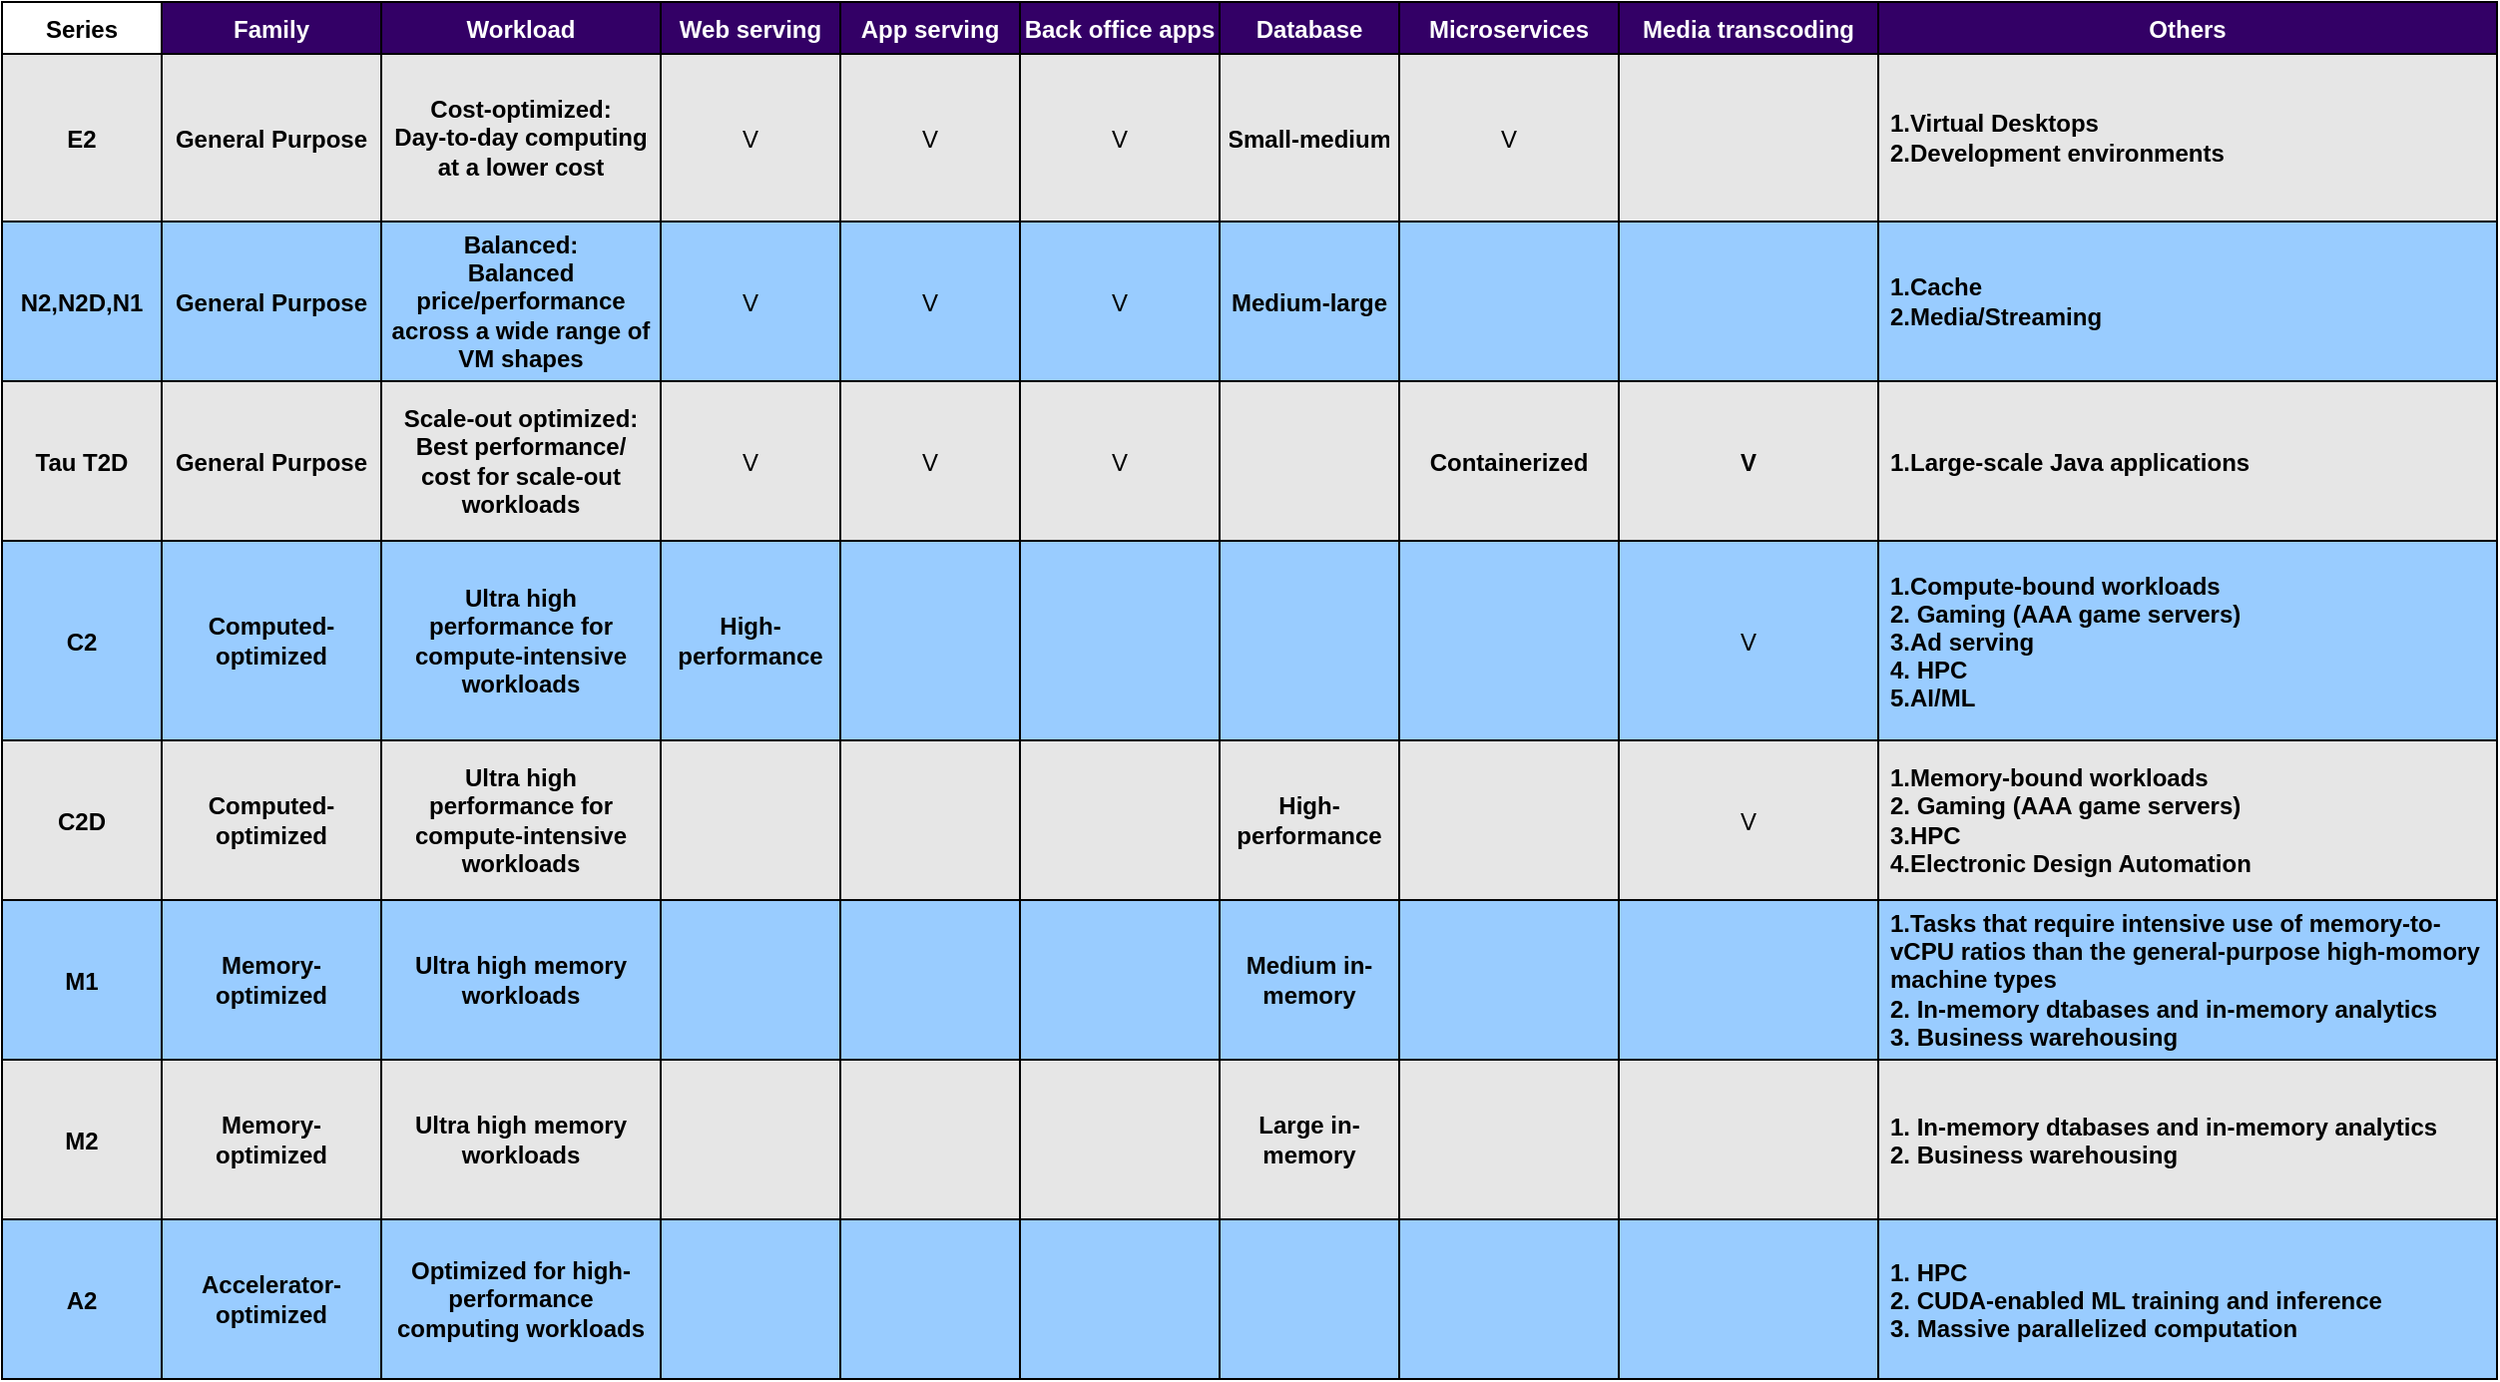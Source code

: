 <mxfile>
    <diagram id="9wvq5fsrduSl6sW0iOVs" name="Page-1">
        <mxGraphModel dx="1382" dy="917" grid="1" gridSize="10" guides="1" tooltips="1" connect="1" arrows="1" fold="1" page="1" pageScale="1" pageWidth="1200" pageHeight="1920" math="0" shadow="0">
            <root>
                <mxCell id="0"/>
                <mxCell id="1" parent="0"/>
                <mxCell id="2" value="Series" style="swimlane;fontStyle=1;childLayout=stackLayout;horizontal=1;startSize=26;fillColor=#FFFFFF;horizontalStack=0;resizeParent=1;resizeParentMax=0;resizeLast=0;collapsible=1;marginBottom=0;fontColor=#000000;strokeColor=#000000;" parent="1" vertex="1">
                    <mxGeometry x="110" y="190" width="80" height="690" as="geometry"/>
                </mxCell>
                <mxCell id="3" value="E2" style="text;strokeColor=#000000;fillColor=#E6E6E6;align=center;verticalAlign=middle;spacingLeft=4;spacingRight=4;overflow=hidden;rotatable=0;points=[[0,0.5],[1,0.5]];portConstraint=eastwest;fontColor=#000000;fontStyle=1" parent="2" vertex="1">
                    <mxGeometry y="26" width="80" height="84" as="geometry"/>
                </mxCell>
                <mxCell id="4" value="N2,N2D,N1" style="text;strokeColor=#000000;fillColor=#99CCFF;align=center;verticalAlign=middle;spacingLeft=4;spacingRight=4;overflow=hidden;rotatable=0;points=[[0,0.5],[1,0.5]];portConstraint=eastwest;fontColor=#000000;fontStyle=1" parent="2" vertex="1">
                    <mxGeometry y="110" width="80" height="80" as="geometry"/>
                </mxCell>
                <mxCell id="5" value="Tau T2D" style="text;strokeColor=#000000;fillColor=#E6E6E6;align=center;verticalAlign=middle;spacingLeft=4;spacingRight=4;overflow=hidden;rotatable=0;points=[[0,0.5],[1,0.5]];portConstraint=eastwest;fontColor=#000000;fontStyle=1" parent="2" vertex="1">
                    <mxGeometry y="190" width="80" height="80" as="geometry"/>
                </mxCell>
                <mxCell id="66" value="C2" style="text;strokeColor=#000000;fillColor=#99CCFF;align=center;verticalAlign=middle;spacingLeft=4;spacingRight=4;overflow=hidden;rotatable=0;points=[[0,0.5],[1,0.5]];portConstraint=eastwest;fontColor=#000000;fontStyle=1" vertex="1" parent="2">
                    <mxGeometry y="270" width="80" height="100" as="geometry"/>
                </mxCell>
                <mxCell id="67" value="C2D" style="text;strokeColor=#000000;fillColor=#E6E6E6;align=center;verticalAlign=middle;spacingLeft=4;spacingRight=4;overflow=hidden;rotatable=0;points=[[0,0.5],[1,0.5]];portConstraint=eastwest;fontColor=#000000;fontStyle=1" vertex="1" parent="2">
                    <mxGeometry y="370" width="80" height="80" as="geometry"/>
                </mxCell>
                <mxCell id="71" value="M1" style="text;strokeColor=#000000;fillColor=#99CCFF;align=center;verticalAlign=middle;spacingLeft=4;spacingRight=4;overflow=hidden;rotatable=0;points=[[0,0.5],[1,0.5]];portConstraint=eastwest;fontColor=#000000;fontStyle=1" vertex="1" parent="2">
                    <mxGeometry y="450" width="80" height="80" as="geometry"/>
                </mxCell>
                <mxCell id="70" value="M2" style="text;strokeColor=#000000;fillColor=#E6E6E6;align=center;verticalAlign=middle;spacingLeft=4;spacingRight=4;overflow=hidden;rotatable=0;points=[[0,0.5],[1,0.5]];portConstraint=eastwest;fontColor=#000000;fontStyle=1" vertex="1" parent="2">
                    <mxGeometry y="530" width="80" height="80" as="geometry"/>
                </mxCell>
                <mxCell id="69" value="A2" style="text;strokeColor=#000000;fillColor=#99CCFF;align=center;verticalAlign=middle;spacingLeft=4;spacingRight=4;overflow=hidden;rotatable=0;points=[[0,0.5],[1,0.5]];portConstraint=eastwest;fontColor=#000000;fontStyle=1" vertex="1" parent="2">
                    <mxGeometry y="610" width="80" height="80" as="geometry"/>
                </mxCell>
                <mxCell id="23" value="Workload" style="swimlane;fontStyle=1;childLayout=stackLayout;horizontal=1;startSize=26;fillColor=#330066;horizontalStack=0;resizeParent=1;resizeParentMax=0;resizeLast=0;collapsible=1;marginBottom=0;fontColor=#FFFFFF;" parent="1" vertex="1">
                    <mxGeometry x="300" y="190" width="140" height="690" as="geometry"/>
                </mxCell>
                <mxCell id="24" value="Cost-optimized:&#10;Day-to-day computing at a lower cost" style="text;strokeColor=default;fillColor=#E6E6E6;align=center;verticalAlign=middle;spacingLeft=4;spacingRight=4;overflow=hidden;rotatable=0;points=[[0,0.5],[1,0.5]];portConstraint=eastwest;fontColor=#000000;fontStyle=1;whiteSpace=wrap;" parent="23" vertex="1">
                    <mxGeometry y="26" width="140" height="84" as="geometry"/>
                </mxCell>
                <mxCell id="25" value="Balanced:&#10;Balanced price/performance across a wide range of VM shapes" style="text;strokeColor=default;fillColor=#99CCFF;align=center;verticalAlign=middle;spacingLeft=4;spacingRight=4;overflow=hidden;rotatable=0;points=[[0,0.5],[1,0.5]];portConstraint=eastwest;fontStyle=1;whiteSpace=wrap;" parent="23" vertex="1">
                    <mxGeometry y="110" width="140" height="80" as="geometry"/>
                </mxCell>
                <mxCell id="26" value="Scale-out optimized:&#10;Best performance/ cost for scale-out workloads" style="text;strokeColor=default;fillColor=#E6E6E6;align=center;verticalAlign=middle;spacingLeft=4;spacingRight=4;overflow=hidden;rotatable=0;points=[[0,0.5],[1,0.5]];portConstraint=eastwest;whiteSpace=wrap;fontStyle=1" parent="23" vertex="1">
                    <mxGeometry y="190" width="140" height="80" as="geometry"/>
                </mxCell>
                <mxCell id="81" value="Ultra high performance for compute-intensive workloads" style="text;strokeColor=default;fillColor=#99CCFF;align=center;verticalAlign=middle;spacingLeft=4;spacingRight=4;overflow=hidden;rotatable=0;points=[[0,0.5],[1,0.5]];portConstraint=eastwest;whiteSpace=wrap;fontStyle=1" vertex="1" parent="23">
                    <mxGeometry y="270" width="140" height="100" as="geometry"/>
                </mxCell>
                <mxCell id="80" value="Ultra high performance for compute-intensive workloads" style="text;strokeColor=default;fillColor=#E6E6E6;align=center;verticalAlign=middle;spacingLeft=4;spacingRight=4;overflow=hidden;rotatable=0;points=[[0,0.5],[1,0.5]];portConstraint=eastwest;whiteSpace=wrap;fontStyle=1" vertex="1" parent="23">
                    <mxGeometry y="370" width="140" height="80" as="geometry"/>
                </mxCell>
                <mxCell id="79" value="Ultra high memory workloads" style="text;strokeColor=default;fillColor=#99CCFF;align=center;verticalAlign=middle;spacingLeft=4;spacingRight=4;overflow=hidden;rotatable=0;points=[[0,0.5],[1,0.5]];portConstraint=eastwest;whiteSpace=wrap;fontStyle=1" vertex="1" parent="23">
                    <mxGeometry y="450" width="140" height="80" as="geometry"/>
                </mxCell>
                <mxCell id="78" value="Ultra high memory workloads" style="text;strokeColor=default;fillColor=#E6E6E6;align=center;verticalAlign=middle;spacingLeft=4;spacingRight=4;overflow=hidden;rotatable=0;points=[[0,0.5],[1,0.5]];portConstraint=eastwest;whiteSpace=wrap;fontStyle=1" vertex="1" parent="23">
                    <mxGeometry y="530" width="140" height="80" as="geometry"/>
                </mxCell>
                <mxCell id="77" value="Optimized for high-performance computing workloads" style="text;strokeColor=default;fillColor=#99CCFF;align=center;verticalAlign=middle;spacingLeft=4;spacingRight=4;overflow=hidden;rotatable=0;points=[[0,0.5],[1,0.5]];portConstraint=eastwest;whiteSpace=wrap;fontStyle=1" vertex="1" parent="23">
                    <mxGeometry y="610" width="140" height="80" as="geometry"/>
                </mxCell>
                <mxCell id="30" value="Web serving" style="swimlane;fontStyle=1;childLayout=stackLayout;horizontal=1;startSize=26;fillColor=#330066;horizontalStack=0;resizeParent=1;resizeParentMax=0;resizeLast=0;collapsible=1;marginBottom=0;fontColor=#FFFFFF;" parent="1" vertex="1">
                    <mxGeometry x="440" y="190" width="90" height="690" as="geometry"/>
                </mxCell>
                <mxCell id="31" value="V" style="text;strokeColor=default;fillColor=#E6E6E6;align=center;verticalAlign=middle;spacingLeft=4;spacingRight=4;overflow=hidden;rotatable=0;points=[[0,0.5],[1,0.5]];portConstraint=eastwest;" parent="30" vertex="1">
                    <mxGeometry y="26" width="90" height="84" as="geometry"/>
                </mxCell>
                <mxCell id="32" value="V" style="text;strokeColor=default;fillColor=#99CCFF;align=center;verticalAlign=middle;spacingLeft=4;spacingRight=4;overflow=hidden;rotatable=0;points=[[0,0.5],[1,0.5]];portConstraint=eastwest;" parent="30" vertex="1">
                    <mxGeometry y="110" width="90" height="80" as="geometry"/>
                </mxCell>
                <mxCell id="33" value="V" style="text;strokeColor=default;fillColor=#E6E6E6;align=center;verticalAlign=middle;spacingLeft=4;spacingRight=4;overflow=hidden;rotatable=0;points=[[0,0.5],[1,0.5]];portConstraint=eastwest;" parent="30" vertex="1">
                    <mxGeometry y="190" width="90" height="80" as="geometry"/>
                </mxCell>
                <mxCell id="86" value="High-performance" style="text;strokeColor=default;fillColor=#99CCFF;align=center;verticalAlign=middle;spacingLeft=4;spacingRight=4;overflow=hidden;rotatable=0;points=[[0,0.5],[1,0.5]];portConstraint=eastwest;whiteSpace=wrap;fontStyle=1" vertex="1" parent="30">
                    <mxGeometry y="270" width="90" height="100" as="geometry"/>
                </mxCell>
                <mxCell id="85" style="text;strokeColor=default;fillColor=#E6E6E6;align=center;verticalAlign=middle;spacingLeft=4;spacingRight=4;overflow=hidden;rotatable=0;points=[[0,0.5],[1,0.5]];portConstraint=eastwest;" vertex="1" parent="30">
                    <mxGeometry y="370" width="90" height="80" as="geometry"/>
                </mxCell>
                <mxCell id="84" style="text;strokeColor=default;fillColor=#99CCFF;align=center;verticalAlign=middle;spacingLeft=4;spacingRight=4;overflow=hidden;rotatable=0;points=[[0,0.5],[1,0.5]];portConstraint=eastwest;" vertex="1" parent="30">
                    <mxGeometry y="450" width="90" height="80" as="geometry"/>
                </mxCell>
                <mxCell id="83" style="text;strokeColor=default;fillColor=#E6E6E6;align=center;verticalAlign=middle;spacingLeft=4;spacingRight=4;overflow=hidden;rotatable=0;points=[[0,0.5],[1,0.5]];portConstraint=eastwest;" vertex="1" parent="30">
                    <mxGeometry y="530" width="90" height="80" as="geometry"/>
                </mxCell>
                <mxCell id="82" style="text;strokeColor=default;fillColor=#99CCFF;align=center;verticalAlign=middle;spacingLeft=4;spacingRight=4;overflow=hidden;rotatable=0;points=[[0,0.5],[1,0.5]];portConstraint=eastwest;" vertex="1" parent="30">
                    <mxGeometry y="610" width="90" height="80" as="geometry"/>
                </mxCell>
                <mxCell id="58" value="Family" style="swimlane;fontStyle=1;childLayout=stackLayout;horizontal=1;startSize=26;fillColor=#330066;horizontalStack=0;resizeParent=1;resizeParentMax=0;resizeLast=0;collapsible=1;marginBottom=0;fontColor=#FFFFFF;" vertex="1" parent="1">
                    <mxGeometry x="190" y="190" width="110" height="690" as="geometry"/>
                </mxCell>
                <mxCell id="59" value="General Purpose" style="text;strokeColor=default;fillColor=#E6E6E6;align=center;verticalAlign=middle;spacingLeft=4;spacingRight=4;overflow=hidden;rotatable=0;points=[[0,0.5],[1,0.5]];portConstraint=eastwest;fontStyle=1" vertex="1" parent="58">
                    <mxGeometry y="26" width="110" height="84" as="geometry"/>
                </mxCell>
                <mxCell id="60" value="General Purpose" style="text;strokeColor=default;fillColor=#99CCFF;align=center;verticalAlign=middle;spacingLeft=4;spacingRight=4;overflow=hidden;rotatable=0;points=[[0,0.5],[1,0.5]];portConstraint=eastwest;fontStyle=1" vertex="1" parent="58">
                    <mxGeometry y="110" width="110" height="80" as="geometry"/>
                </mxCell>
                <mxCell id="61" value="General Purpose" style="text;strokeColor=default;fillColor=#E6E6E6;align=center;verticalAlign=middle;spacingLeft=4;spacingRight=4;overflow=hidden;rotatable=0;points=[[0,0.5],[1,0.5]];portConstraint=eastwest;fontStyle=1" vertex="1" parent="58">
                    <mxGeometry y="190" width="110" height="80" as="geometry"/>
                </mxCell>
                <mxCell id="76" value="Computed-optimized" style="text;strokeColor=default;fillColor=#99CCFF;align=center;verticalAlign=middle;spacingLeft=4;spacingRight=4;overflow=hidden;rotatable=0;points=[[0,0.5],[1,0.5]];portConstraint=eastwest;fontStyle=1;whiteSpace=wrap;" vertex="1" parent="58">
                    <mxGeometry y="270" width="110" height="100" as="geometry"/>
                </mxCell>
                <mxCell id="75" value="Computed-optimized" style="text;strokeColor=default;fillColor=#E6E6E6;align=center;verticalAlign=middle;spacingLeft=4;spacingRight=4;overflow=hidden;rotatable=0;points=[[0,0.5],[1,0.5]];portConstraint=eastwest;fontStyle=1;whiteSpace=wrap;" vertex="1" parent="58">
                    <mxGeometry y="370" width="110" height="80" as="geometry"/>
                </mxCell>
                <mxCell id="74" value="Memory-optimized" style="text;strokeColor=default;fillColor=#99CCFF;align=center;verticalAlign=middle;spacingLeft=4;spacingRight=4;overflow=hidden;rotatable=0;points=[[0,0.5],[1,0.5]];portConstraint=eastwest;fontStyle=1;whiteSpace=wrap;" vertex="1" parent="58">
                    <mxGeometry y="450" width="110" height="80" as="geometry"/>
                </mxCell>
                <mxCell id="73" value="Memory-optimized" style="text;strokeColor=default;fillColor=#E6E6E6;align=center;verticalAlign=middle;spacingLeft=4;spacingRight=4;overflow=hidden;rotatable=0;points=[[0,0.5],[1,0.5]];portConstraint=eastwest;fontStyle=1;whiteSpace=wrap;" vertex="1" parent="58">
                    <mxGeometry y="530" width="110" height="80" as="geometry"/>
                </mxCell>
                <mxCell id="72" value="Accelerator-optimized" style="text;strokeColor=default;fillColor=#99CCFF;align=center;verticalAlign=middle;spacingLeft=4;spacingRight=4;overflow=hidden;rotatable=0;points=[[0,0.5],[1,0.5]];portConstraint=eastwest;fontStyle=1;whiteSpace=wrap;" vertex="1" parent="58">
                    <mxGeometry y="610" width="110" height="80" as="geometry"/>
                </mxCell>
                <mxCell id="87" value="App serving" style="swimlane;fontStyle=1;childLayout=stackLayout;horizontal=1;startSize=26;fillColor=#330066;horizontalStack=0;resizeParent=1;resizeParentMax=0;resizeLast=0;collapsible=1;marginBottom=0;fontColor=#FFFFFF;" vertex="1" parent="1">
                    <mxGeometry x="530" y="190" width="90" height="690" as="geometry"/>
                </mxCell>
                <mxCell id="88" value="V" style="text;strokeColor=default;fillColor=#E6E6E6;align=center;verticalAlign=middle;spacingLeft=4;spacingRight=4;overflow=hidden;rotatable=0;points=[[0,0.5],[1,0.5]];portConstraint=eastwest;" vertex="1" parent="87">
                    <mxGeometry y="26" width="90" height="84" as="geometry"/>
                </mxCell>
                <mxCell id="89" value="V" style="text;strokeColor=default;fillColor=#99CCFF;align=center;verticalAlign=middle;spacingLeft=4;spacingRight=4;overflow=hidden;rotatable=0;points=[[0,0.5],[1,0.5]];portConstraint=eastwest;" vertex="1" parent="87">
                    <mxGeometry y="110" width="90" height="80" as="geometry"/>
                </mxCell>
                <mxCell id="90" value="V" style="text;strokeColor=default;fillColor=#E6E6E6;align=center;verticalAlign=middle;spacingLeft=4;spacingRight=4;overflow=hidden;rotatable=0;points=[[0,0.5],[1,0.5]];portConstraint=eastwest;" vertex="1" parent="87">
                    <mxGeometry y="190" width="90" height="80" as="geometry"/>
                </mxCell>
                <mxCell id="91" style="text;strokeColor=default;fillColor=#99CCFF;align=center;verticalAlign=middle;spacingLeft=4;spacingRight=4;overflow=hidden;rotatable=0;points=[[0,0.5],[1,0.5]];portConstraint=eastwest;" vertex="1" parent="87">
                    <mxGeometry y="270" width="90" height="100" as="geometry"/>
                </mxCell>
                <mxCell id="92" style="text;strokeColor=default;fillColor=#E6E6E6;align=center;verticalAlign=middle;spacingLeft=4;spacingRight=4;overflow=hidden;rotatable=0;points=[[0,0.5],[1,0.5]];portConstraint=eastwest;" vertex="1" parent="87">
                    <mxGeometry y="370" width="90" height="80" as="geometry"/>
                </mxCell>
                <mxCell id="93" style="text;strokeColor=default;fillColor=#99CCFF;align=center;verticalAlign=middle;spacingLeft=4;spacingRight=4;overflow=hidden;rotatable=0;points=[[0,0.5],[1,0.5]];portConstraint=eastwest;" vertex="1" parent="87">
                    <mxGeometry y="450" width="90" height="80" as="geometry"/>
                </mxCell>
                <mxCell id="94" style="text;strokeColor=default;fillColor=#E6E6E6;align=center;verticalAlign=middle;spacingLeft=4;spacingRight=4;overflow=hidden;rotatable=0;points=[[0,0.5],[1,0.5]];portConstraint=eastwest;" vertex="1" parent="87">
                    <mxGeometry y="530" width="90" height="80" as="geometry"/>
                </mxCell>
                <mxCell id="95" style="text;strokeColor=default;fillColor=#99CCFF;align=center;verticalAlign=middle;spacingLeft=4;spacingRight=4;overflow=hidden;rotatable=0;points=[[0,0.5],[1,0.5]];portConstraint=eastwest;" vertex="1" parent="87">
                    <mxGeometry y="610" width="90" height="80" as="geometry"/>
                </mxCell>
                <mxCell id="96" value="Back office apps" style="swimlane;fontStyle=1;childLayout=stackLayout;horizontal=1;startSize=26;fillColor=#330066;horizontalStack=0;resizeParent=1;resizeParentMax=0;resizeLast=0;collapsible=1;marginBottom=0;fontColor=#FFFFFF;" vertex="1" parent="1">
                    <mxGeometry x="620" y="190" width="100" height="690" as="geometry"/>
                </mxCell>
                <mxCell id="97" value="V" style="text;strokeColor=default;fillColor=#E6E6E6;align=center;verticalAlign=middle;spacingLeft=4;spacingRight=4;overflow=hidden;rotatable=0;points=[[0,0.5],[1,0.5]];portConstraint=eastwest;" vertex="1" parent="96">
                    <mxGeometry y="26" width="100" height="84" as="geometry"/>
                </mxCell>
                <mxCell id="98" value="V" style="text;strokeColor=default;fillColor=#99CCFF;align=center;verticalAlign=middle;spacingLeft=4;spacingRight=4;overflow=hidden;rotatable=0;points=[[0,0.5],[1,0.5]];portConstraint=eastwest;" vertex="1" parent="96">
                    <mxGeometry y="110" width="100" height="80" as="geometry"/>
                </mxCell>
                <mxCell id="99" value="V" style="text;strokeColor=default;fillColor=#E6E6E6;align=center;verticalAlign=middle;spacingLeft=4;spacingRight=4;overflow=hidden;rotatable=0;points=[[0,0.5],[1,0.5]];portConstraint=eastwest;" vertex="1" parent="96">
                    <mxGeometry y="190" width="100" height="80" as="geometry"/>
                </mxCell>
                <mxCell id="100" style="text;strokeColor=default;fillColor=#99CCFF;align=center;verticalAlign=middle;spacingLeft=4;spacingRight=4;overflow=hidden;rotatable=0;points=[[0,0.5],[1,0.5]];portConstraint=eastwest;" vertex="1" parent="96">
                    <mxGeometry y="270" width="100" height="100" as="geometry"/>
                </mxCell>
                <mxCell id="101" style="text;strokeColor=default;fillColor=#E6E6E6;align=center;verticalAlign=middle;spacingLeft=4;spacingRight=4;overflow=hidden;rotatable=0;points=[[0,0.5],[1,0.5]];portConstraint=eastwest;" vertex="1" parent="96">
                    <mxGeometry y="370" width="100" height="80" as="geometry"/>
                </mxCell>
                <mxCell id="102" style="text;strokeColor=default;fillColor=#99CCFF;align=center;verticalAlign=middle;spacingLeft=4;spacingRight=4;overflow=hidden;rotatable=0;points=[[0,0.5],[1,0.5]];portConstraint=eastwest;" vertex="1" parent="96">
                    <mxGeometry y="450" width="100" height="80" as="geometry"/>
                </mxCell>
                <mxCell id="103" style="text;strokeColor=default;fillColor=#E6E6E6;align=center;verticalAlign=middle;spacingLeft=4;spacingRight=4;overflow=hidden;rotatable=0;points=[[0,0.5],[1,0.5]];portConstraint=eastwest;" vertex="1" parent="96">
                    <mxGeometry y="530" width="100" height="80" as="geometry"/>
                </mxCell>
                <mxCell id="104" style="text;strokeColor=default;fillColor=#99CCFF;align=center;verticalAlign=middle;spacingLeft=4;spacingRight=4;overflow=hidden;rotatable=0;points=[[0,0.5],[1,0.5]];portConstraint=eastwest;" vertex="1" parent="96">
                    <mxGeometry y="610" width="100" height="80" as="geometry"/>
                </mxCell>
                <mxCell id="105" value="Database" style="swimlane;fontStyle=1;childLayout=stackLayout;horizontal=1;startSize=26;fillColor=#330066;horizontalStack=0;resizeParent=1;resizeParentMax=0;resizeLast=0;collapsible=1;marginBottom=0;fontColor=#FFFFFF;" vertex="1" parent="1">
                    <mxGeometry x="720" y="190" width="90" height="690" as="geometry"/>
                </mxCell>
                <mxCell id="106" value="Small-medium" style="text;strokeColor=default;fillColor=#E6E6E6;align=center;verticalAlign=middle;spacingLeft=4;spacingRight=4;overflow=hidden;rotatable=0;points=[[0,0.5],[1,0.5]];portConstraint=eastwest;fontStyle=1" vertex="1" parent="105">
                    <mxGeometry y="26" width="90" height="84" as="geometry"/>
                </mxCell>
                <mxCell id="107" value="Medium-large" style="text;strokeColor=default;fillColor=#99CCFF;align=center;verticalAlign=middle;spacingLeft=4;spacingRight=4;overflow=hidden;rotatable=0;points=[[0,0.5],[1,0.5]];portConstraint=eastwest;fontStyle=1" vertex="1" parent="105">
                    <mxGeometry y="110" width="90" height="80" as="geometry"/>
                </mxCell>
                <mxCell id="108" value="" style="text;strokeColor=default;fillColor=#E6E6E6;align=center;verticalAlign=middle;spacingLeft=4;spacingRight=4;overflow=hidden;rotatable=0;points=[[0,0.5],[1,0.5]];portConstraint=eastwest;" vertex="1" parent="105">
                    <mxGeometry y="190" width="90" height="80" as="geometry"/>
                </mxCell>
                <mxCell id="109" style="text;strokeColor=default;fillColor=#99CCFF;align=center;verticalAlign=middle;spacingLeft=4;spacingRight=4;overflow=hidden;rotatable=0;points=[[0,0.5],[1,0.5]];portConstraint=eastwest;" vertex="1" parent="105">
                    <mxGeometry y="270" width="90" height="100" as="geometry"/>
                </mxCell>
                <mxCell id="110" value="High-performance" style="text;strokeColor=default;fillColor=#E6E6E6;align=center;verticalAlign=middle;spacingLeft=4;spacingRight=4;overflow=hidden;rotatable=0;points=[[0,0.5],[1,0.5]];portConstraint=eastwest;whiteSpace=wrap;fontStyle=1" vertex="1" parent="105">
                    <mxGeometry y="370" width="90" height="80" as="geometry"/>
                </mxCell>
                <mxCell id="111" value="Medium in-memory" style="text;strokeColor=default;fillColor=#99CCFF;align=center;verticalAlign=middle;spacingLeft=4;spacingRight=4;overflow=hidden;rotatable=0;points=[[0,0.5],[1,0.5]];portConstraint=eastwest;whiteSpace=wrap;fontStyle=1" vertex="1" parent="105">
                    <mxGeometry y="450" width="90" height="80" as="geometry"/>
                </mxCell>
                <mxCell id="112" value="Large in-memory" style="text;strokeColor=default;fillColor=#E6E6E6;align=center;verticalAlign=middle;spacingLeft=4;spacingRight=4;overflow=hidden;rotatable=0;points=[[0,0.5],[1,0.5]];portConstraint=eastwest;whiteSpace=wrap;fontStyle=1" vertex="1" parent="105">
                    <mxGeometry y="530" width="90" height="80" as="geometry"/>
                </mxCell>
                <mxCell id="113" style="text;strokeColor=default;fillColor=#99CCFF;align=center;verticalAlign=middle;spacingLeft=4;spacingRight=4;overflow=hidden;rotatable=0;points=[[0,0.5],[1,0.5]];portConstraint=eastwest;" vertex="1" parent="105">
                    <mxGeometry y="610" width="90" height="80" as="geometry"/>
                </mxCell>
                <mxCell id="132" value="Others" style="swimlane;fontStyle=1;childLayout=stackLayout;horizontal=1;startSize=26;fillColor=#330066;horizontalStack=0;resizeParent=1;resizeParentMax=0;resizeLast=0;collapsible=1;marginBottom=0;fontColor=#FFFFFF;" vertex="1" parent="1">
                    <mxGeometry x="1050" y="190" width="310" height="690" as="geometry"/>
                </mxCell>
                <mxCell id="133" value="1.Virtual Desktops&#10;2.Development environments" style="text;strokeColor=default;fillColor=#E6E6E6;align=left;verticalAlign=middle;spacingLeft=4;spacingRight=4;overflow=hidden;rotatable=0;points=[[0,0.5],[1,0.5]];portConstraint=eastwest;whiteSpace=wrap;fontStyle=1" vertex="1" parent="132">
                    <mxGeometry y="26" width="310" height="84" as="geometry"/>
                </mxCell>
                <mxCell id="134" value="1.Cache&#10;2.Media/Streaming" style="text;strokeColor=default;fillColor=#99CCFF;align=left;verticalAlign=middle;spacingLeft=4;spacingRight=4;overflow=hidden;rotatable=0;points=[[0,0.5],[1,0.5]];portConstraint=eastwest;whiteSpace=wrap;fontStyle=1" vertex="1" parent="132">
                    <mxGeometry y="110" width="310" height="80" as="geometry"/>
                </mxCell>
                <mxCell id="135" value="1.Large-scale Java applications" style="text;strokeColor=default;fillColor=#E6E6E6;align=left;verticalAlign=middle;spacingLeft=4;spacingRight=4;overflow=hidden;rotatable=0;points=[[0,0.5],[1,0.5]];portConstraint=eastwest;fontStyle=1" vertex="1" parent="132">
                    <mxGeometry y="190" width="310" height="80" as="geometry"/>
                </mxCell>
                <mxCell id="136" value="1.Compute-bound workloads&#10;2. Gaming (AAA game servers)&#10;3.Ad serving&#10;4. HPC&#10;5.AI/ML" style="text;strokeColor=default;fillColor=#99CCFF;align=left;verticalAlign=middle;spacingLeft=4;spacingRight=4;overflow=hidden;rotatable=0;points=[[0,0.5],[1,0.5]];portConstraint=eastwest;fontStyle=1" vertex="1" parent="132">
                    <mxGeometry y="270" width="310" height="100" as="geometry"/>
                </mxCell>
                <mxCell id="137" value="1.Memory-bound workloads&#10;2. Gaming (AAA game servers)&#10;3.HPC&#10;4.Electronic Design Automation" style="text;strokeColor=default;fillColor=#E6E6E6;align=left;verticalAlign=middle;spacingLeft=4;spacingRight=4;overflow=hidden;rotatable=0;points=[[0,0.5],[1,0.5]];portConstraint=eastwest;whiteSpace=wrap;fontStyle=1" vertex="1" parent="132">
                    <mxGeometry y="370" width="310" height="80" as="geometry"/>
                </mxCell>
                <mxCell id="138" value="1.Tasks that require intensive use of memory-to-vCPU ratios than the general-purpose high-momory machine types&#10;2. In-memory dtabases and in-memory analytics&#10;3. Business warehousing" style="text;strokeColor=default;fillColor=#99CCFF;align=left;verticalAlign=middle;spacingLeft=4;spacingRight=4;overflow=hidden;rotatable=0;points=[[0,0.5],[1,0.5]];portConstraint=eastwest;fontStyle=1;whiteSpace=wrap;" vertex="1" parent="132">
                    <mxGeometry y="450" width="310" height="80" as="geometry"/>
                </mxCell>
                <mxCell id="139" value="1. In-memory dtabases and in-memory analytics&#10;2. Business warehousing" style="text;strokeColor=default;fillColor=#E6E6E6;align=left;verticalAlign=middle;spacingLeft=4;spacingRight=4;overflow=hidden;rotatable=0;points=[[0,0.5],[1,0.5]];portConstraint=eastwest;fontStyle=1" vertex="1" parent="132">
                    <mxGeometry y="530" width="310" height="80" as="geometry"/>
                </mxCell>
                <mxCell id="140" value="1. HPC&#10;2. CUDA-enabled ML training and inference&#10;3. Massive parallelized computation" style="text;strokeColor=default;fillColor=#99CCFF;align=left;verticalAlign=middle;spacingLeft=4;spacingRight=4;overflow=hidden;rotatable=0;points=[[0,0.5],[1,0.5]];portConstraint=eastwest;fontStyle=1" vertex="1" parent="132">
                    <mxGeometry y="610" width="310" height="80" as="geometry"/>
                </mxCell>
                <mxCell id="141" value="Microservices" style="swimlane;fontStyle=1;childLayout=stackLayout;horizontal=1;startSize=26;fillColor=#330066;horizontalStack=0;resizeParent=1;resizeParentMax=0;resizeLast=0;collapsible=1;marginBottom=0;fontColor=#FFFFFF;" vertex="1" parent="1">
                    <mxGeometry x="810" y="190" width="110" height="690" as="geometry"/>
                </mxCell>
                <mxCell id="142" value="V" style="text;strokeColor=default;fillColor=#E6E6E6;align=center;verticalAlign=middle;spacingLeft=4;spacingRight=4;overflow=hidden;rotatable=0;points=[[0,0.5],[1,0.5]];portConstraint=eastwest;" vertex="1" parent="141">
                    <mxGeometry y="26" width="110" height="84" as="geometry"/>
                </mxCell>
                <mxCell id="143" value="" style="text;strokeColor=default;fillColor=#99CCFF;align=center;verticalAlign=middle;spacingLeft=4;spacingRight=4;overflow=hidden;rotatable=0;points=[[0,0.5],[1,0.5]];portConstraint=eastwest;" vertex="1" parent="141">
                    <mxGeometry y="110" width="110" height="80" as="geometry"/>
                </mxCell>
                <mxCell id="144" value="Containerized" style="text;strokeColor=default;fillColor=#E6E6E6;align=center;verticalAlign=middle;spacingLeft=4;spacingRight=4;overflow=hidden;rotatable=0;points=[[0,0.5],[1,0.5]];portConstraint=eastwest;fontStyle=1" vertex="1" parent="141">
                    <mxGeometry y="190" width="110" height="80" as="geometry"/>
                </mxCell>
                <mxCell id="145" style="text;strokeColor=default;fillColor=#99CCFF;align=center;verticalAlign=middle;spacingLeft=4;spacingRight=4;overflow=hidden;rotatable=0;points=[[0,0.5],[1,0.5]];portConstraint=eastwest;" vertex="1" parent="141">
                    <mxGeometry y="270" width="110" height="100" as="geometry"/>
                </mxCell>
                <mxCell id="146" style="text;strokeColor=default;fillColor=#E6E6E6;align=center;verticalAlign=middle;spacingLeft=4;spacingRight=4;overflow=hidden;rotatable=0;points=[[0,0.5],[1,0.5]];portConstraint=eastwest;" vertex="1" parent="141">
                    <mxGeometry y="370" width="110" height="80" as="geometry"/>
                </mxCell>
                <mxCell id="147" style="text;strokeColor=default;fillColor=#99CCFF;align=center;verticalAlign=middle;spacingLeft=4;spacingRight=4;overflow=hidden;rotatable=0;points=[[0,0.5],[1,0.5]];portConstraint=eastwest;" vertex="1" parent="141">
                    <mxGeometry y="450" width="110" height="80" as="geometry"/>
                </mxCell>
                <mxCell id="148" style="text;strokeColor=default;fillColor=#E6E6E6;align=center;verticalAlign=middle;spacingLeft=4;spacingRight=4;overflow=hidden;rotatable=0;points=[[0,0.5],[1,0.5]];portConstraint=eastwest;" vertex="1" parent="141">
                    <mxGeometry y="530" width="110" height="80" as="geometry"/>
                </mxCell>
                <mxCell id="149" style="text;strokeColor=default;fillColor=#99CCFF;align=center;verticalAlign=middle;spacingLeft=4;spacingRight=4;overflow=hidden;rotatable=0;points=[[0,0.5],[1,0.5]];portConstraint=eastwest;" vertex="1" parent="141">
                    <mxGeometry y="610" width="110" height="80" as="geometry"/>
                </mxCell>
                <mxCell id="150" value="Media transcoding" style="swimlane;fontStyle=1;childLayout=stackLayout;horizontal=1;startSize=26;fillColor=#330066;horizontalStack=0;resizeParent=1;resizeParentMax=0;resizeLast=0;collapsible=1;marginBottom=0;fontColor=#FFFFFF;" vertex="1" parent="1">
                    <mxGeometry x="920" y="190" width="130" height="690" as="geometry"/>
                </mxCell>
                <mxCell id="151" value="" style="text;strokeColor=default;fillColor=#E6E6E6;align=center;verticalAlign=middle;spacingLeft=4;spacingRight=4;overflow=hidden;rotatable=0;points=[[0,0.5],[1,0.5]];portConstraint=eastwest;" vertex="1" parent="150">
                    <mxGeometry y="26" width="130" height="84" as="geometry"/>
                </mxCell>
                <mxCell id="152" value="" style="text;strokeColor=default;fillColor=#99CCFF;align=center;verticalAlign=middle;spacingLeft=4;spacingRight=4;overflow=hidden;rotatable=0;points=[[0,0.5],[1,0.5]];portConstraint=eastwest;" vertex="1" parent="150">
                    <mxGeometry y="110" width="130" height="80" as="geometry"/>
                </mxCell>
                <mxCell id="153" value="V" style="text;strokeColor=default;fillColor=#E6E6E6;align=center;verticalAlign=middle;spacingLeft=4;spacingRight=4;overflow=hidden;rotatable=0;points=[[0,0.5],[1,0.5]];portConstraint=eastwest;fontStyle=1" vertex="1" parent="150">
                    <mxGeometry y="190" width="130" height="80" as="geometry"/>
                </mxCell>
                <mxCell id="154" value="V" style="text;strokeColor=default;fillColor=#99CCFF;align=center;verticalAlign=middle;spacingLeft=4;spacingRight=4;overflow=hidden;rotatable=0;points=[[0,0.5],[1,0.5]];portConstraint=eastwest;" vertex="1" parent="150">
                    <mxGeometry y="270" width="130" height="100" as="geometry"/>
                </mxCell>
                <mxCell id="155" value="V" style="text;strokeColor=default;fillColor=#E6E6E6;align=center;verticalAlign=middle;spacingLeft=4;spacingRight=4;overflow=hidden;rotatable=0;points=[[0,0.5],[1,0.5]];portConstraint=eastwest;" vertex="1" parent="150">
                    <mxGeometry y="370" width="130" height="80" as="geometry"/>
                </mxCell>
                <mxCell id="156" style="text;strokeColor=default;fillColor=#99CCFF;align=center;verticalAlign=middle;spacingLeft=4;spacingRight=4;overflow=hidden;rotatable=0;points=[[0,0.5],[1,0.5]];portConstraint=eastwest;" vertex="1" parent="150">
                    <mxGeometry y="450" width="130" height="80" as="geometry"/>
                </mxCell>
                <mxCell id="157" style="text;strokeColor=default;fillColor=#E6E6E6;align=center;verticalAlign=middle;spacingLeft=4;spacingRight=4;overflow=hidden;rotatable=0;points=[[0,0.5],[1,0.5]];portConstraint=eastwest;" vertex="1" parent="150">
                    <mxGeometry y="530" width="130" height="80" as="geometry"/>
                </mxCell>
                <mxCell id="158" style="text;strokeColor=default;fillColor=#99CCFF;align=center;verticalAlign=middle;spacingLeft=4;spacingRight=4;overflow=hidden;rotatable=0;points=[[0,0.5],[1,0.5]];portConstraint=eastwest;" vertex="1" parent="150">
                    <mxGeometry y="610" width="130" height="80" as="geometry"/>
                </mxCell>
            </root>
        </mxGraphModel>
    </diagram>
</mxfile>